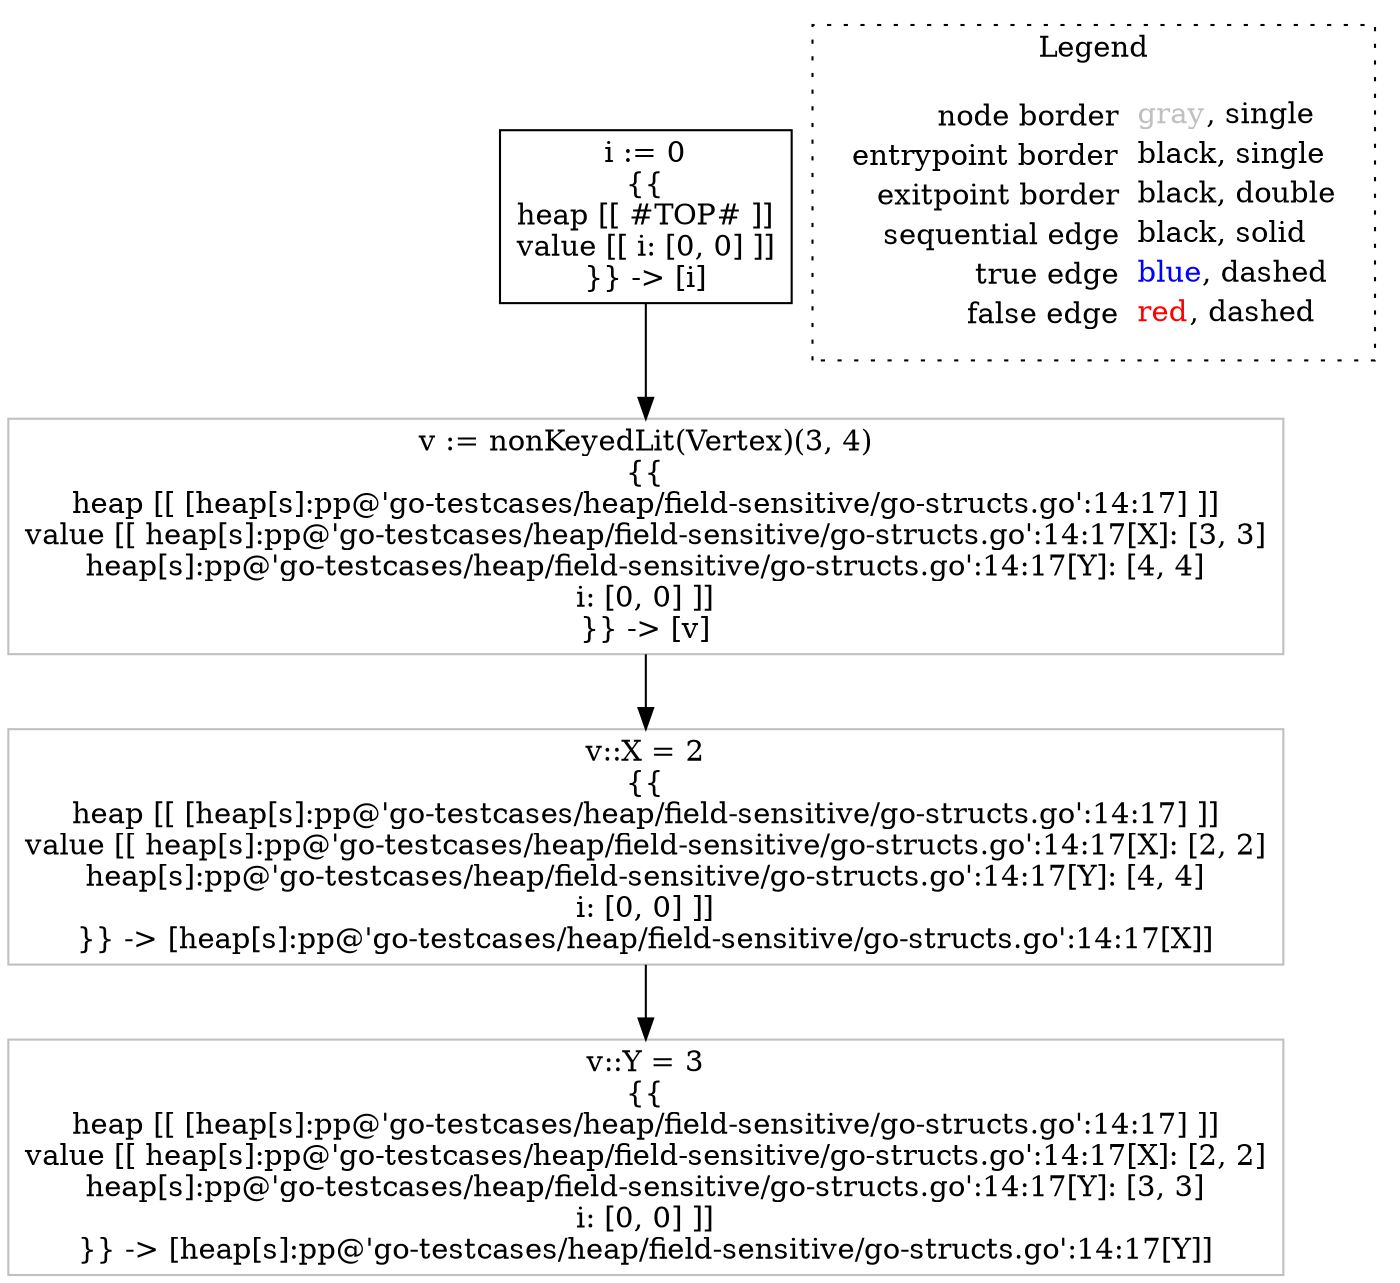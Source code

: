 digraph {
	"node0" [shape="rect",color="black",label=<i := 0<BR/>{{<BR/>heap [[ #TOP# ]]<BR/>value [[ i: [0, 0] ]]<BR/>}} -&gt; [i]>];
	"node1" [shape="rect",color="gray",label=<v := nonKeyedLit(Vertex)(3, 4)<BR/>{{<BR/>heap [[ [heap[s]:pp@'go-testcases/heap/field-sensitive/go-structs.go':14:17] ]]<BR/>value [[ heap[s]:pp@'go-testcases/heap/field-sensitive/go-structs.go':14:17[X]: [3, 3]<BR/>heap[s]:pp@'go-testcases/heap/field-sensitive/go-structs.go':14:17[Y]: [4, 4]<BR/>i: [0, 0] ]]<BR/>}} -&gt; [v]>];
	"node2" [shape="rect",color="gray",label=<v::Y = 3<BR/>{{<BR/>heap [[ [heap[s]:pp@'go-testcases/heap/field-sensitive/go-structs.go':14:17] ]]<BR/>value [[ heap[s]:pp@'go-testcases/heap/field-sensitive/go-structs.go':14:17[X]: [2, 2]<BR/>heap[s]:pp@'go-testcases/heap/field-sensitive/go-structs.go':14:17[Y]: [3, 3]<BR/>i: [0, 0] ]]<BR/>}} -&gt; [heap[s]:pp@'go-testcases/heap/field-sensitive/go-structs.go':14:17[Y]]>];
	"node3" [shape="rect",color="gray",label=<v::X = 2<BR/>{{<BR/>heap [[ [heap[s]:pp@'go-testcases/heap/field-sensitive/go-structs.go':14:17] ]]<BR/>value [[ heap[s]:pp@'go-testcases/heap/field-sensitive/go-structs.go':14:17[X]: [2, 2]<BR/>heap[s]:pp@'go-testcases/heap/field-sensitive/go-structs.go':14:17[Y]: [4, 4]<BR/>i: [0, 0] ]]<BR/>}} -&gt; [heap[s]:pp@'go-testcases/heap/field-sensitive/go-structs.go':14:17[X]]>];
	"node1" -> "node3" [color="black"];
	"node0" -> "node1" [color="black"];
	"node3" -> "node2" [color="black"];
subgraph cluster_legend {
	label="Legend";
	style=dotted;
	node [shape=plaintext];
	"legend" [label=<<table border="0" cellpadding="2" cellspacing="0" cellborder="0"><tr><td align="right">node border&nbsp;</td><td align="left"><font color="gray">gray</font>, single</td></tr><tr><td align="right">entrypoint border&nbsp;</td><td align="left"><font color="black">black</font>, single</td></tr><tr><td align="right">exitpoint border&nbsp;</td><td align="left"><font color="black">black</font>, double</td></tr><tr><td align="right">sequential edge&nbsp;</td><td align="left"><font color="black">black</font>, solid</td></tr><tr><td align="right">true edge&nbsp;</td><td align="left"><font color="blue">blue</font>, dashed</td></tr><tr><td align="right">false edge&nbsp;</td><td align="left"><font color="red">red</font>, dashed</td></tr></table>>];
}

}
